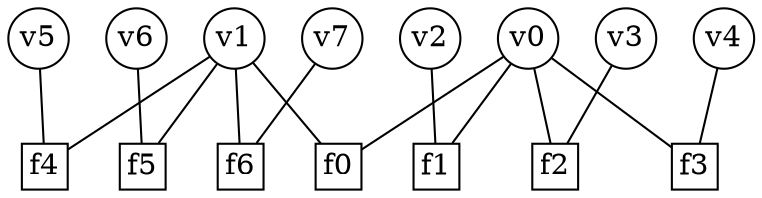 graph FactorGraph {
node[shape=circle,width=0.4,fixedsize=true];
	v0;
	v1;
	v2;
	v3;
	v4;
	v5;
	v6;
	v7;
node[shape=box,width=0.3,height=0.3,fixedsize=true];
	f0;
	f1;
	f2;
	f3;
	f4;
	f5;
	f6;
	v0 -- f0;
	v0 -- f1;
	v0 -- f2;
	v0 -- f3;
	v1 -- f0;
	v1 -- f4;
	v1 -- f5;
	v1 -- f6;
	v2 -- f1;
	v3 -- f2;
	v4 -- f3;
	v5 -- f4;
	v6 -- f5;
	v7 -- f6;
}
